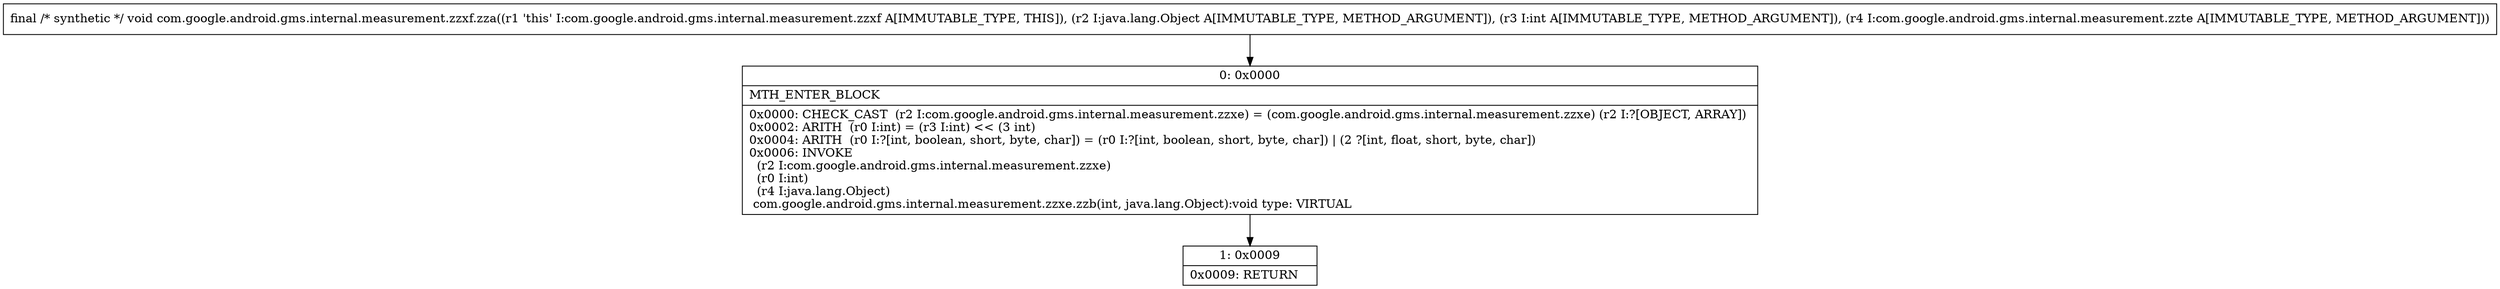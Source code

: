 digraph "CFG forcom.google.android.gms.internal.measurement.zzxf.zza(Ljava\/lang\/Object;ILcom\/google\/android\/gms\/internal\/measurement\/zzte;)V" {
Node_0 [shape=record,label="{0\:\ 0x0000|MTH_ENTER_BLOCK\l|0x0000: CHECK_CAST  (r2 I:com.google.android.gms.internal.measurement.zzxe) = (com.google.android.gms.internal.measurement.zzxe) (r2 I:?[OBJECT, ARRAY]) \l0x0002: ARITH  (r0 I:int) = (r3 I:int) \<\< (3 int) \l0x0004: ARITH  (r0 I:?[int, boolean, short, byte, char]) = (r0 I:?[int, boolean, short, byte, char]) \| (2 ?[int, float, short, byte, char]) \l0x0006: INVOKE  \l  (r2 I:com.google.android.gms.internal.measurement.zzxe)\l  (r0 I:int)\l  (r4 I:java.lang.Object)\l com.google.android.gms.internal.measurement.zzxe.zzb(int, java.lang.Object):void type: VIRTUAL \l}"];
Node_1 [shape=record,label="{1\:\ 0x0009|0x0009: RETURN   \l}"];
MethodNode[shape=record,label="{final \/* synthetic *\/ void com.google.android.gms.internal.measurement.zzxf.zza((r1 'this' I:com.google.android.gms.internal.measurement.zzxf A[IMMUTABLE_TYPE, THIS]), (r2 I:java.lang.Object A[IMMUTABLE_TYPE, METHOD_ARGUMENT]), (r3 I:int A[IMMUTABLE_TYPE, METHOD_ARGUMENT]), (r4 I:com.google.android.gms.internal.measurement.zzte A[IMMUTABLE_TYPE, METHOD_ARGUMENT])) }"];
MethodNode -> Node_0;
Node_0 -> Node_1;
}

